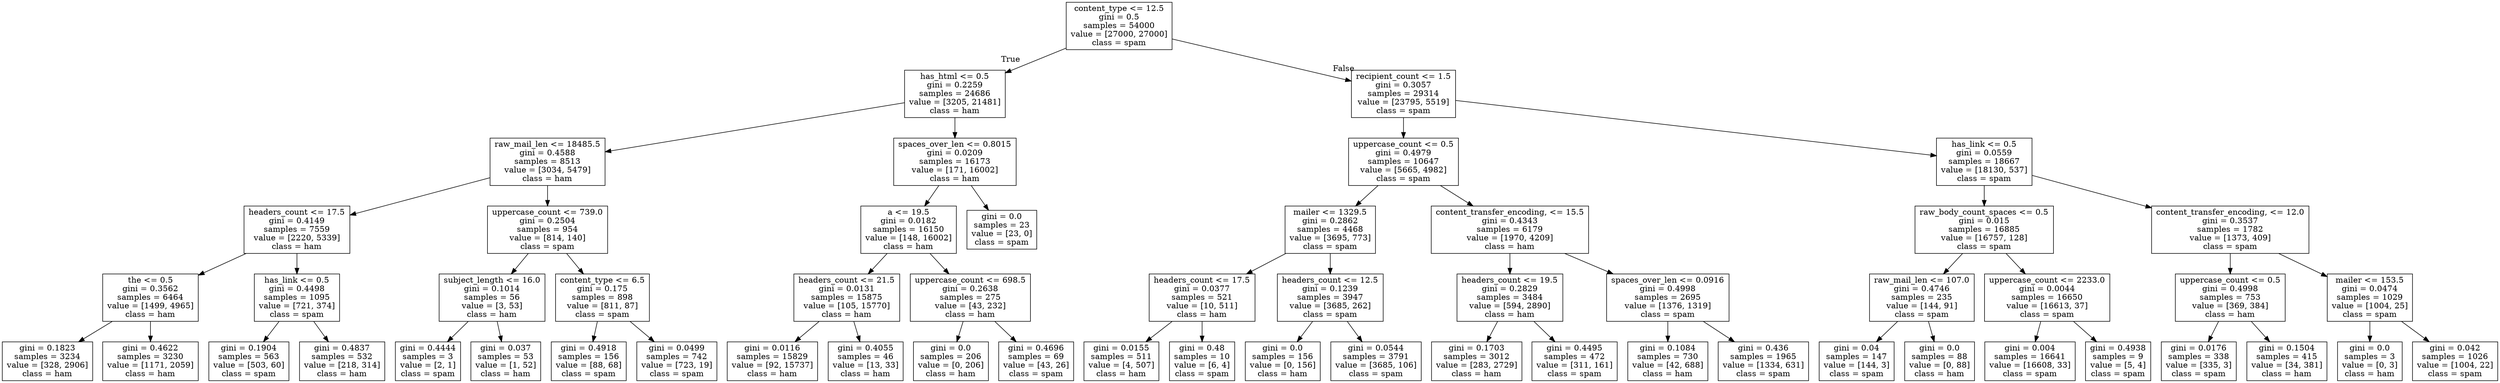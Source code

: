 digraph Tree {
node [shape=box] ;
0 [label="content_type <= 12.5\ngini = 0.5\nsamples = 54000\nvalue = [27000, 27000]\nclass = spam"] ;
1 [label="has_html <= 0.5\ngini = 0.2259\nsamples = 24686\nvalue = [3205, 21481]\nclass = ham"] ;
0 -> 1 [labeldistance=2.5, labelangle=45, headlabel="True"] ;
2 [label="raw_mail_len <= 18485.5\ngini = 0.4588\nsamples = 8513\nvalue = [3034, 5479]\nclass = ham"] ;
1 -> 2 ;
3 [label="headers_count <= 17.5\ngini = 0.4149\nsamples = 7559\nvalue = [2220, 5339]\nclass = ham"] ;
2 -> 3 ;
4 [label="the <= 0.5\ngini = 0.3562\nsamples = 6464\nvalue = [1499, 4965]\nclass = ham"] ;
3 -> 4 ;
5 [label="gini = 0.1823\nsamples = 3234\nvalue = [328, 2906]\nclass = ham"] ;
4 -> 5 ;
6 [label="gini = 0.4622\nsamples = 3230\nvalue = [1171, 2059]\nclass = ham"] ;
4 -> 6 ;
7 [label="has_link <= 0.5\ngini = 0.4498\nsamples = 1095\nvalue = [721, 374]\nclass = spam"] ;
3 -> 7 ;
8 [label="gini = 0.1904\nsamples = 563\nvalue = [503, 60]\nclass = spam"] ;
7 -> 8 ;
9 [label="gini = 0.4837\nsamples = 532\nvalue = [218, 314]\nclass = ham"] ;
7 -> 9 ;
10 [label="uppercase_count <= 739.0\ngini = 0.2504\nsamples = 954\nvalue = [814, 140]\nclass = spam"] ;
2 -> 10 ;
11 [label="subject_length <= 16.0\ngini = 0.1014\nsamples = 56\nvalue = [3, 53]\nclass = ham"] ;
10 -> 11 ;
12 [label="gini = 0.4444\nsamples = 3\nvalue = [2, 1]\nclass = spam"] ;
11 -> 12 ;
13 [label="gini = 0.037\nsamples = 53\nvalue = [1, 52]\nclass = ham"] ;
11 -> 13 ;
14 [label="content_type <= 6.5\ngini = 0.175\nsamples = 898\nvalue = [811, 87]\nclass = spam"] ;
10 -> 14 ;
15 [label="gini = 0.4918\nsamples = 156\nvalue = [88, 68]\nclass = spam"] ;
14 -> 15 ;
16 [label="gini = 0.0499\nsamples = 742\nvalue = [723, 19]\nclass = spam"] ;
14 -> 16 ;
17 [label="spaces_over_len <= 0.8015\ngini = 0.0209\nsamples = 16173\nvalue = [171, 16002]\nclass = ham"] ;
1 -> 17 ;
18 [label="a <= 19.5\ngini = 0.0182\nsamples = 16150\nvalue = [148, 16002]\nclass = ham"] ;
17 -> 18 ;
19 [label="headers_count <= 21.5\ngini = 0.0131\nsamples = 15875\nvalue = [105, 15770]\nclass = ham"] ;
18 -> 19 ;
20 [label="gini = 0.0116\nsamples = 15829\nvalue = [92, 15737]\nclass = ham"] ;
19 -> 20 ;
21 [label="gini = 0.4055\nsamples = 46\nvalue = [13, 33]\nclass = ham"] ;
19 -> 21 ;
22 [label="uppercase_count <= 698.5\ngini = 0.2638\nsamples = 275\nvalue = [43, 232]\nclass = ham"] ;
18 -> 22 ;
23 [label="gini = 0.0\nsamples = 206\nvalue = [0, 206]\nclass = ham"] ;
22 -> 23 ;
24 [label="gini = 0.4696\nsamples = 69\nvalue = [43, 26]\nclass = spam"] ;
22 -> 24 ;
25 [label="gini = 0.0\nsamples = 23\nvalue = [23, 0]\nclass = spam"] ;
17 -> 25 ;
26 [label="recipient_count <= 1.5\ngini = 0.3057\nsamples = 29314\nvalue = [23795, 5519]\nclass = spam"] ;
0 -> 26 [labeldistance=2.5, labelangle=-45, headlabel="False"] ;
27 [label="uppercase_count <= 0.5\ngini = 0.4979\nsamples = 10647\nvalue = [5665, 4982]\nclass = spam"] ;
26 -> 27 ;
28 [label="mailer <= 1329.5\ngini = 0.2862\nsamples = 4468\nvalue = [3695, 773]\nclass = spam"] ;
27 -> 28 ;
29 [label="headers_count <= 17.5\ngini = 0.0377\nsamples = 521\nvalue = [10, 511]\nclass = ham"] ;
28 -> 29 ;
30 [label="gini = 0.0155\nsamples = 511\nvalue = [4, 507]\nclass = ham"] ;
29 -> 30 ;
31 [label="gini = 0.48\nsamples = 10\nvalue = [6, 4]\nclass = spam"] ;
29 -> 31 ;
32 [label="headers_count <= 12.5\ngini = 0.1239\nsamples = 3947\nvalue = [3685, 262]\nclass = spam"] ;
28 -> 32 ;
33 [label="gini = 0.0\nsamples = 156\nvalue = [0, 156]\nclass = ham"] ;
32 -> 33 ;
34 [label="gini = 0.0544\nsamples = 3791\nvalue = [3685, 106]\nclass = spam"] ;
32 -> 34 ;
35 [label="content_transfer_encoding, <= 15.5\ngini = 0.4343\nsamples = 6179\nvalue = [1970, 4209]\nclass = ham"] ;
27 -> 35 ;
36 [label="headers_count <= 19.5\ngini = 0.2829\nsamples = 3484\nvalue = [594, 2890]\nclass = ham"] ;
35 -> 36 ;
37 [label="gini = 0.1703\nsamples = 3012\nvalue = [283, 2729]\nclass = ham"] ;
36 -> 37 ;
38 [label="gini = 0.4495\nsamples = 472\nvalue = [311, 161]\nclass = spam"] ;
36 -> 38 ;
39 [label="spaces_over_len <= 0.0916\ngini = 0.4998\nsamples = 2695\nvalue = [1376, 1319]\nclass = spam"] ;
35 -> 39 ;
40 [label="gini = 0.1084\nsamples = 730\nvalue = [42, 688]\nclass = ham"] ;
39 -> 40 ;
41 [label="gini = 0.436\nsamples = 1965\nvalue = [1334, 631]\nclass = spam"] ;
39 -> 41 ;
42 [label="has_link <= 0.5\ngini = 0.0559\nsamples = 18667\nvalue = [18130, 537]\nclass = spam"] ;
26 -> 42 ;
43 [label="raw_body_count_spaces <= 0.5\ngini = 0.015\nsamples = 16885\nvalue = [16757, 128]\nclass = spam"] ;
42 -> 43 ;
44 [label="raw_mail_len <= 107.0\ngini = 0.4746\nsamples = 235\nvalue = [144, 91]\nclass = spam"] ;
43 -> 44 ;
45 [label="gini = 0.04\nsamples = 147\nvalue = [144, 3]\nclass = spam"] ;
44 -> 45 ;
46 [label="gini = 0.0\nsamples = 88\nvalue = [0, 88]\nclass = ham"] ;
44 -> 46 ;
47 [label="uppercase_count <= 2233.0\ngini = 0.0044\nsamples = 16650\nvalue = [16613, 37]\nclass = spam"] ;
43 -> 47 ;
48 [label="gini = 0.004\nsamples = 16641\nvalue = [16608, 33]\nclass = spam"] ;
47 -> 48 ;
49 [label="gini = 0.4938\nsamples = 9\nvalue = [5, 4]\nclass = spam"] ;
47 -> 49 ;
50 [label="content_transfer_encoding, <= 12.0\ngini = 0.3537\nsamples = 1782\nvalue = [1373, 409]\nclass = spam"] ;
42 -> 50 ;
51 [label="uppercase_count <= 0.5\ngini = 0.4998\nsamples = 753\nvalue = [369, 384]\nclass = ham"] ;
50 -> 51 ;
52 [label="gini = 0.0176\nsamples = 338\nvalue = [335, 3]\nclass = spam"] ;
51 -> 52 ;
53 [label="gini = 0.1504\nsamples = 415\nvalue = [34, 381]\nclass = ham"] ;
51 -> 53 ;
54 [label="mailer <= 153.5\ngini = 0.0474\nsamples = 1029\nvalue = [1004, 25]\nclass = spam"] ;
50 -> 54 ;
55 [label="gini = 0.0\nsamples = 3\nvalue = [0, 3]\nclass = ham"] ;
54 -> 55 ;
56 [label="gini = 0.042\nsamples = 1026\nvalue = [1004, 22]\nclass = spam"] ;
54 -> 56 ;
}